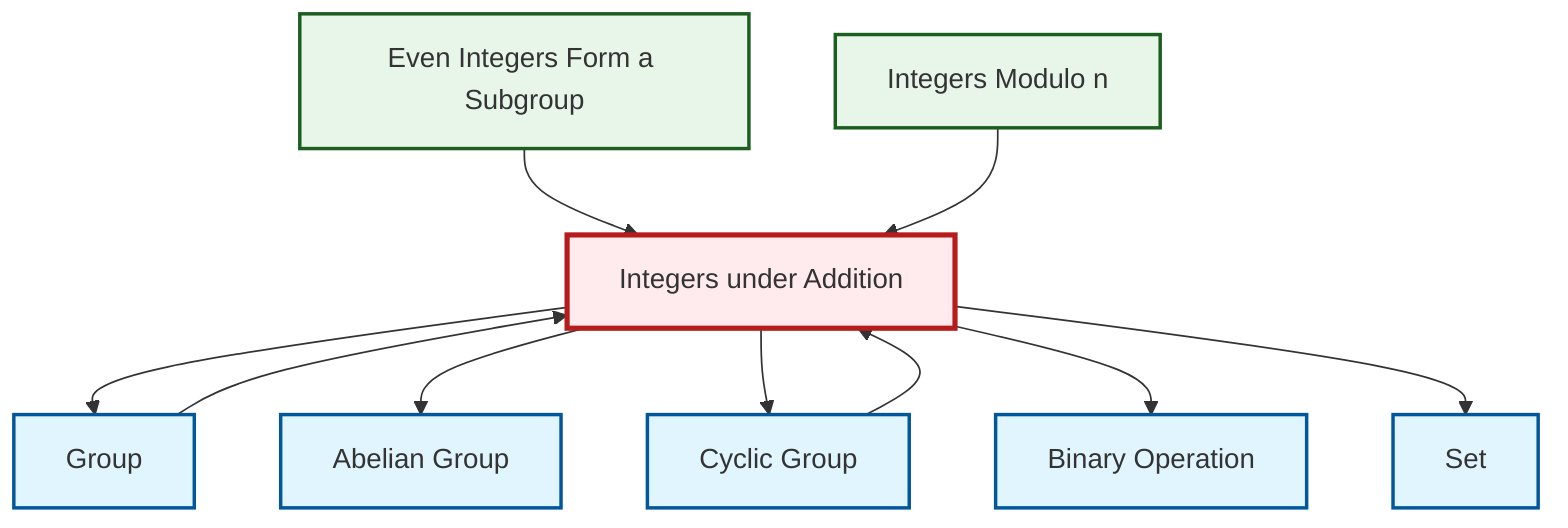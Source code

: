 graph TD
    classDef definition fill:#e1f5fe,stroke:#01579b,stroke-width:2px
    classDef theorem fill:#f3e5f5,stroke:#4a148c,stroke-width:2px
    classDef axiom fill:#fff3e0,stroke:#e65100,stroke-width:2px
    classDef example fill:#e8f5e9,stroke:#1b5e20,stroke-width:2px
    classDef current fill:#ffebee,stroke:#b71c1c,stroke-width:3px
    def-set["Set"]:::definition
    def-binary-operation["Binary Operation"]:::definition
    ex-even-integers-subgroup["Even Integers Form a Subgroup"]:::example
    ex-quotient-integers-mod-n["Integers Modulo n"]:::example
    def-group["Group"]:::definition
    def-abelian-group["Abelian Group"]:::definition
    def-cyclic-group["Cyclic Group"]:::definition
    ex-integers-addition["Integers under Addition"]:::example
    ex-even-integers-subgroup --> ex-integers-addition
    ex-integers-addition --> def-group
    def-group --> ex-integers-addition
    ex-integers-addition --> def-abelian-group
    ex-quotient-integers-mod-n --> ex-integers-addition
    ex-integers-addition --> def-cyclic-group
    ex-integers-addition --> def-binary-operation
    def-cyclic-group --> ex-integers-addition
    ex-integers-addition --> def-set
    class ex-integers-addition current